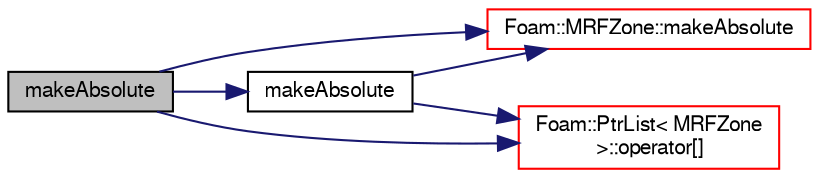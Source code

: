 digraph "makeAbsolute"
{
  bgcolor="transparent";
  edge [fontname="FreeSans",fontsize="10",labelfontname="FreeSans",labelfontsize="10"];
  node [fontname="FreeSans",fontsize="10",shape=record];
  rankdir="LR";
  Node879 [label="makeAbsolute",height=0.2,width=0.4,color="black", fillcolor="grey75", style="filled", fontcolor="black"];
  Node879 -> Node880 [color="midnightblue",fontsize="10",style="solid",fontname="FreeSans"];
  Node880 [label="makeAbsolute",height=0.2,width=0.4,color="black",URL="$a21902.html#a8af73e040f6428dc8928b81087ee9ecd",tooltip="Make the given relative velocity absolute within the MRF region. "];
  Node880 -> Node881 [color="midnightblue",fontsize="10",style="solid",fontname="FreeSans"];
  Node881 [label="Foam::MRFZone::makeAbsolute",height=0.2,width=0.4,color="red",URL="$a21898.html#a8af73e040f6428dc8928b81087ee9ecd",tooltip="Make the given relative velocity absolute within the MRF region. "];
  Node880 -> Node886 [color="midnightblue",fontsize="10",style="solid",fontname="FreeSans"];
  Node886 [label="Foam::PtrList\< MRFZone\l \>::operator[]",height=0.2,width=0.4,color="red",URL="$a25914.html#a92eab3a97cd59afdf63a26b0a90642a9",tooltip="Return element const reference. "];
  Node879 -> Node881 [color="midnightblue",fontsize="10",style="solid",fontname="FreeSans"];
  Node879 -> Node886 [color="midnightblue",fontsize="10",style="solid",fontname="FreeSans"];
}
